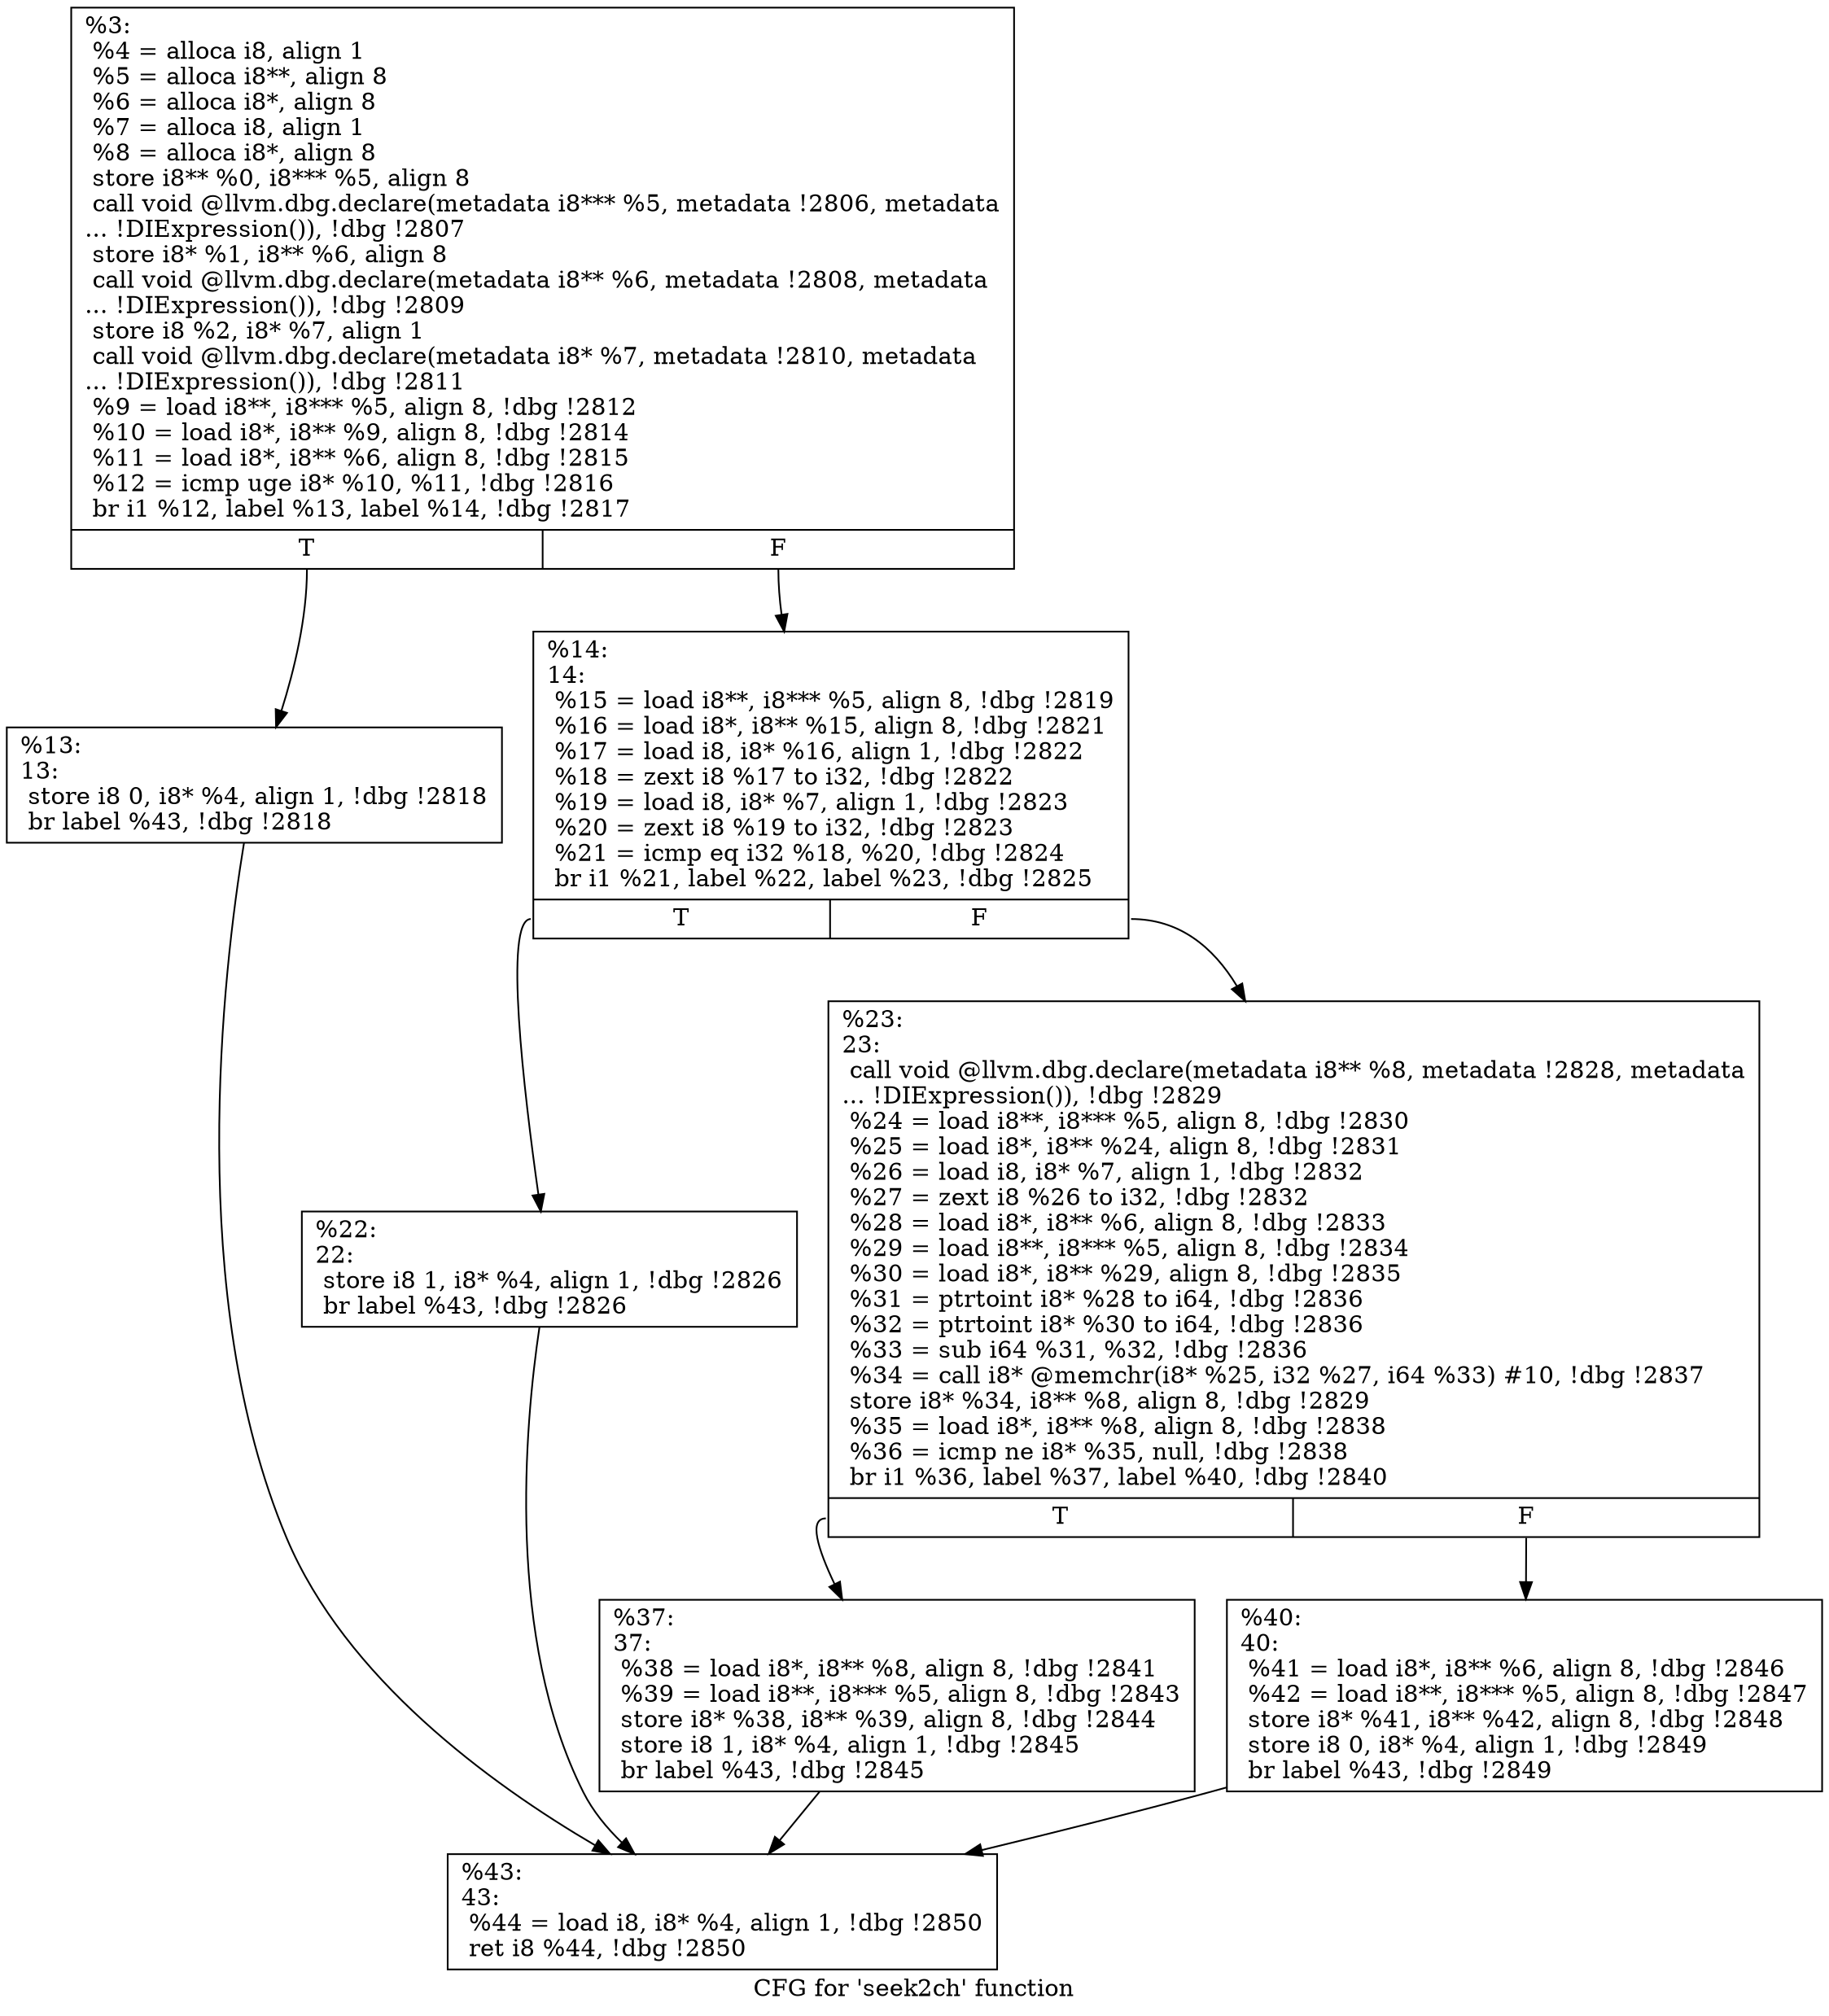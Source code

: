 digraph "CFG for 'seek2ch' function" {
	label="CFG for 'seek2ch' function";

	Node0x556852253aa0 [shape=record,label="{%3:\l  %4 = alloca i8, align 1\l  %5 = alloca i8**, align 8\l  %6 = alloca i8*, align 8\l  %7 = alloca i8, align 1\l  %8 = alloca i8*, align 8\l  store i8** %0, i8*** %5, align 8\l  call void @llvm.dbg.declare(metadata i8*** %5, metadata !2806, metadata\l... !DIExpression()), !dbg !2807\l  store i8* %1, i8** %6, align 8\l  call void @llvm.dbg.declare(metadata i8** %6, metadata !2808, metadata\l... !DIExpression()), !dbg !2809\l  store i8 %2, i8* %7, align 1\l  call void @llvm.dbg.declare(metadata i8* %7, metadata !2810, metadata\l... !DIExpression()), !dbg !2811\l  %9 = load i8**, i8*** %5, align 8, !dbg !2812\l  %10 = load i8*, i8** %9, align 8, !dbg !2814\l  %11 = load i8*, i8** %6, align 8, !dbg !2815\l  %12 = icmp uge i8* %10, %11, !dbg !2816\l  br i1 %12, label %13, label %14, !dbg !2817\l|{<s0>T|<s1>F}}"];
	Node0x556852253aa0:s0 -> Node0x556852253af0;
	Node0x556852253aa0:s1 -> Node0x556852253b40;
	Node0x556852253af0 [shape=record,label="{%13:\l13:                                               \l  store i8 0, i8* %4, align 1, !dbg !2818\l  br label %43, !dbg !2818\l}"];
	Node0x556852253af0 -> Node0x556852253cd0;
	Node0x556852253b40 [shape=record,label="{%14:\l14:                                               \l  %15 = load i8**, i8*** %5, align 8, !dbg !2819\l  %16 = load i8*, i8** %15, align 8, !dbg !2821\l  %17 = load i8, i8* %16, align 1, !dbg !2822\l  %18 = zext i8 %17 to i32, !dbg !2822\l  %19 = load i8, i8* %7, align 1, !dbg !2823\l  %20 = zext i8 %19 to i32, !dbg !2823\l  %21 = icmp eq i32 %18, %20, !dbg !2824\l  br i1 %21, label %22, label %23, !dbg !2825\l|{<s0>T|<s1>F}}"];
	Node0x556852253b40:s0 -> Node0x556852253b90;
	Node0x556852253b40:s1 -> Node0x556852253be0;
	Node0x556852253b90 [shape=record,label="{%22:\l22:                                               \l  store i8 1, i8* %4, align 1, !dbg !2826\l  br label %43, !dbg !2826\l}"];
	Node0x556852253b90 -> Node0x556852253cd0;
	Node0x556852253be0 [shape=record,label="{%23:\l23:                                               \l  call void @llvm.dbg.declare(metadata i8** %8, metadata !2828, metadata\l... !DIExpression()), !dbg !2829\l  %24 = load i8**, i8*** %5, align 8, !dbg !2830\l  %25 = load i8*, i8** %24, align 8, !dbg !2831\l  %26 = load i8, i8* %7, align 1, !dbg !2832\l  %27 = zext i8 %26 to i32, !dbg !2832\l  %28 = load i8*, i8** %6, align 8, !dbg !2833\l  %29 = load i8**, i8*** %5, align 8, !dbg !2834\l  %30 = load i8*, i8** %29, align 8, !dbg !2835\l  %31 = ptrtoint i8* %28 to i64, !dbg !2836\l  %32 = ptrtoint i8* %30 to i64, !dbg !2836\l  %33 = sub i64 %31, %32, !dbg !2836\l  %34 = call i8* @memchr(i8* %25, i32 %27, i64 %33) #10, !dbg !2837\l  store i8* %34, i8** %8, align 8, !dbg !2829\l  %35 = load i8*, i8** %8, align 8, !dbg !2838\l  %36 = icmp ne i8* %35, null, !dbg !2838\l  br i1 %36, label %37, label %40, !dbg !2840\l|{<s0>T|<s1>F}}"];
	Node0x556852253be0:s0 -> Node0x556852253c30;
	Node0x556852253be0:s1 -> Node0x556852253c80;
	Node0x556852253c30 [shape=record,label="{%37:\l37:                                               \l  %38 = load i8*, i8** %8, align 8, !dbg !2841\l  %39 = load i8**, i8*** %5, align 8, !dbg !2843\l  store i8* %38, i8** %39, align 8, !dbg !2844\l  store i8 1, i8* %4, align 1, !dbg !2845\l  br label %43, !dbg !2845\l}"];
	Node0x556852253c30 -> Node0x556852253cd0;
	Node0x556852253c80 [shape=record,label="{%40:\l40:                                               \l  %41 = load i8*, i8** %6, align 8, !dbg !2846\l  %42 = load i8**, i8*** %5, align 8, !dbg !2847\l  store i8* %41, i8** %42, align 8, !dbg !2848\l  store i8 0, i8* %4, align 1, !dbg !2849\l  br label %43, !dbg !2849\l}"];
	Node0x556852253c80 -> Node0x556852253cd0;
	Node0x556852253cd0 [shape=record,label="{%43:\l43:                                               \l  %44 = load i8, i8* %4, align 1, !dbg !2850\l  ret i8 %44, !dbg !2850\l}"];
}
